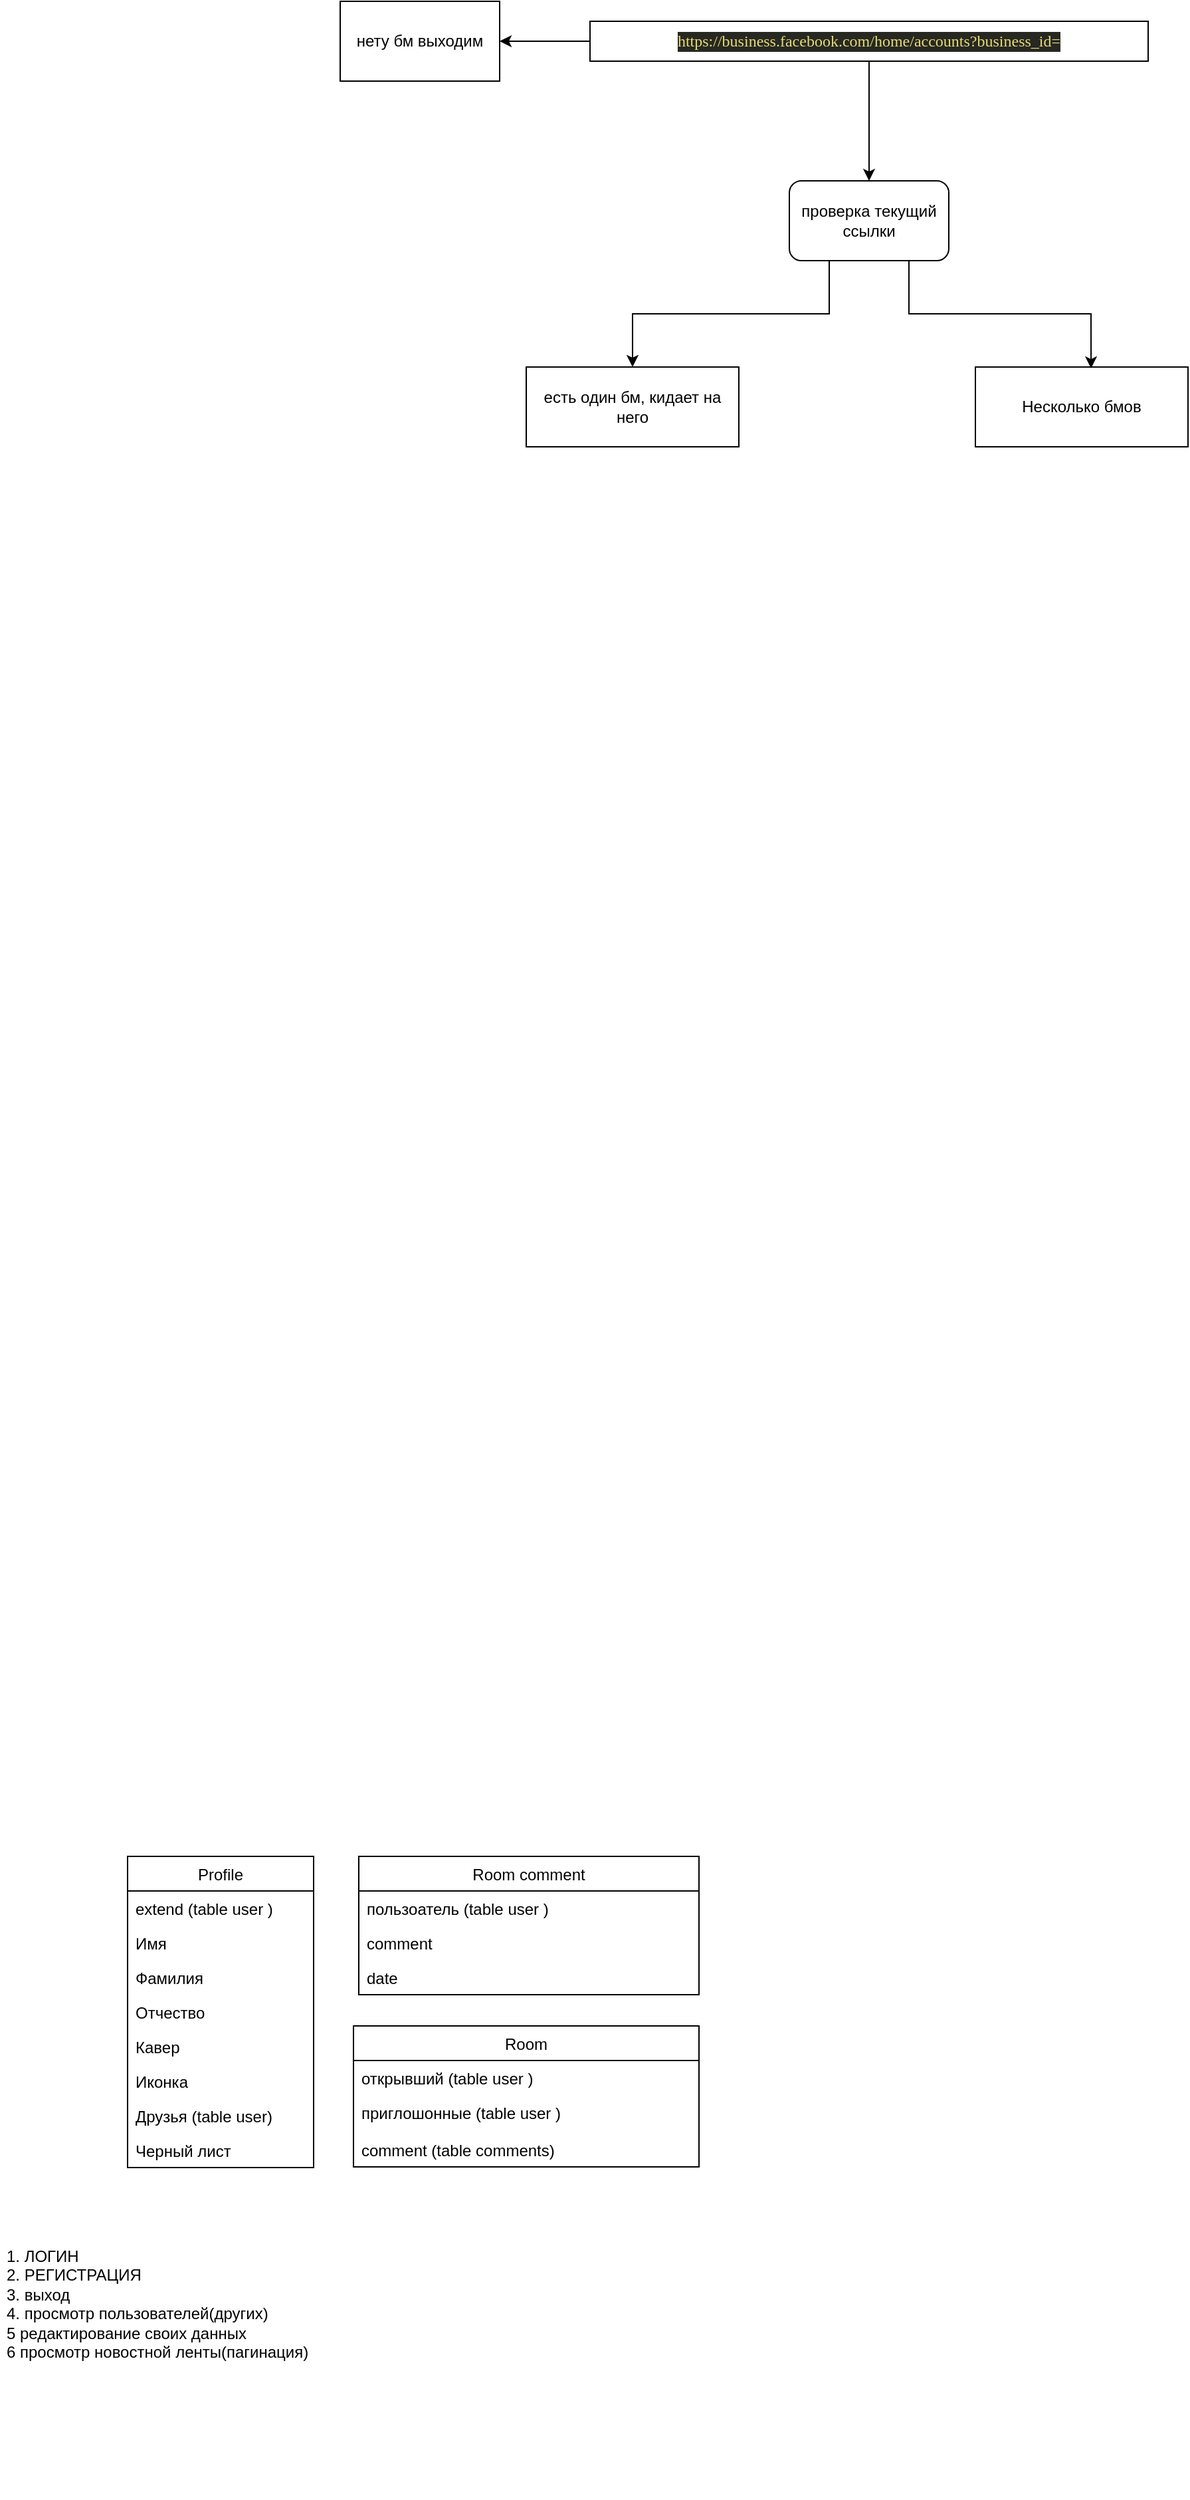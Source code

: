 <mxfile version="11.3.0" type="device" pages="1"><diagram id="rwrPzOME9Zzvw-65xcGP" name="Страница 1"><mxGraphModel dx="1648" dy="5489" grid="1" gridSize="10" guides="1" tooltips="1" connect="1" arrows="1" fold="1" page="1" pageScale="1" pageWidth="3300" pageHeight="4681" math="0" shadow="0"><root><mxCell id="0"/><mxCell id="1" parent="0"/><mxCell id="RH7HftoO3rv7T5KBTtEK-2" value="&lt;h1&gt;&lt;br&gt;&lt;/h1&gt;&lt;div&gt;1. ЛОГИН&lt;/div&gt;&lt;div&gt;2. РЕГИСТРАЦИЯ&lt;/div&gt;&lt;div&gt;3. выход&lt;/div&gt;&lt;div&gt;4. просмотр пользователей(других)&lt;/div&gt;&lt;div&gt;5 редактирование своих данных&lt;/div&gt;&lt;div&gt;6 просмотр новостной ленты(пагинация)&lt;/div&gt;&lt;div&gt;&lt;br&gt;&lt;/div&gt;" style="text;html=1;strokeColor=none;fillColor=none;spacing=5;spacingTop=-20;whiteSpace=wrap;overflow=hidden;rounded=0;" parent="1" vertex="1"><mxGeometry x="16" y="773" width="350" height="240" as="geometry"/></mxCell><mxCell id="RH7HftoO3rv7T5KBTtEK-6" value="Profile" style="swimlane;fontStyle=0;childLayout=stackLayout;horizontal=1;startSize=26;fillColor=none;horizontalStack=0;resizeParent=1;resizeParentMax=0;resizeLast=0;collapsible=1;marginBottom=0;" parent="1" vertex="1"><mxGeometry x="112" y="530" width="140" height="234" as="geometry"/></mxCell><mxCell id="RH7HftoO3rv7T5KBTtEK-7" value="extend (table user )" style="text;strokeColor=none;fillColor=none;align=left;verticalAlign=top;spacingLeft=4;spacingRight=4;overflow=hidden;rotatable=0;points=[[0,0.5],[1,0.5]];portConstraint=eastwest;" parent="RH7HftoO3rv7T5KBTtEK-6" vertex="1"><mxGeometry y="26" width="140" height="26" as="geometry"/></mxCell><mxCell id="RH7HftoO3rv7T5KBTtEK-13" value="Имя" style="text;strokeColor=none;fillColor=none;align=left;verticalAlign=top;spacingLeft=4;spacingRight=4;overflow=hidden;rotatable=0;points=[[0,0.5],[1,0.5]];portConstraint=eastwest;" parent="RH7HftoO3rv7T5KBTtEK-6" vertex="1"><mxGeometry y="52" width="140" height="26" as="geometry"/></mxCell><mxCell id="RH7HftoO3rv7T5KBTtEK-14" value="Фамилия" style="text;strokeColor=none;fillColor=none;align=left;verticalAlign=top;spacingLeft=4;spacingRight=4;overflow=hidden;rotatable=0;points=[[0,0.5],[1,0.5]];portConstraint=eastwest;" parent="RH7HftoO3rv7T5KBTtEK-6" vertex="1"><mxGeometry y="78" width="140" height="26" as="geometry"/></mxCell><mxCell id="RH7HftoO3rv7T5KBTtEK-16" value="Отчество" style="text;strokeColor=none;fillColor=none;align=left;verticalAlign=top;spacingLeft=4;spacingRight=4;overflow=hidden;rotatable=0;points=[[0,0.5],[1,0.5]];portConstraint=eastwest;" parent="RH7HftoO3rv7T5KBTtEK-6" vertex="1"><mxGeometry y="104" width="140" height="26" as="geometry"/></mxCell><mxCell id="RH7HftoO3rv7T5KBTtEK-19" value="Кавер" style="text;strokeColor=none;fillColor=none;align=left;verticalAlign=top;spacingLeft=4;spacingRight=4;overflow=hidden;rotatable=0;points=[[0,0.5],[1,0.5]];portConstraint=eastwest;" parent="RH7HftoO3rv7T5KBTtEK-6" vertex="1"><mxGeometry y="130" width="140" height="26" as="geometry"/></mxCell><mxCell id="RH7HftoO3rv7T5KBTtEK-21" value="Иконка" style="text;strokeColor=none;fillColor=none;align=left;verticalAlign=top;spacingLeft=4;spacingRight=4;overflow=hidden;rotatable=0;points=[[0,0.5],[1,0.5]];portConstraint=eastwest;" parent="RH7HftoO3rv7T5KBTtEK-6" vertex="1"><mxGeometry y="156" width="140" height="26" as="geometry"/></mxCell><mxCell id="RH7HftoO3rv7T5KBTtEK-18" value="Друзья (table user)" style="text;strokeColor=none;fillColor=none;align=left;verticalAlign=top;spacingLeft=4;spacingRight=4;overflow=hidden;rotatable=0;points=[[0,0.5],[1,0.5]];portConstraint=eastwest;" parent="RH7HftoO3rv7T5KBTtEK-6" vertex="1"><mxGeometry y="182" width="140" height="26" as="geometry"/></mxCell><mxCell id="RH7HftoO3rv7T5KBTtEK-17" value="Черный лист" style="text;strokeColor=none;fillColor=none;align=left;verticalAlign=top;spacingLeft=4;spacingRight=4;overflow=hidden;rotatable=0;points=[[0,0.5],[1,0.5]];portConstraint=eastwest;" parent="RH7HftoO3rv7T5KBTtEK-6" vertex="1"><mxGeometry y="208" width="140" height="26" as="geometry"/></mxCell><mxCell id="RH7HftoO3rv7T5KBTtEK-23" value="Room comment" style="swimlane;fontStyle=0;childLayout=stackLayout;horizontal=1;startSize=26;fillColor=none;horizontalStack=0;resizeParent=1;resizeParentMax=0;resizeLast=0;collapsible=1;marginBottom=0;" parent="1" vertex="1"><mxGeometry x="286" y="530" width="256" height="104" as="geometry"/></mxCell><mxCell id="RH7HftoO3rv7T5KBTtEK-33" value="пользоатель (table user )" style="text;strokeColor=none;fillColor=none;align=left;verticalAlign=top;spacingLeft=4;spacingRight=4;overflow=hidden;rotatable=0;points=[[0,0.5],[1,0.5]];portConstraint=eastwest;" parent="RH7HftoO3rv7T5KBTtEK-23" vertex="1"><mxGeometry y="26" width="256" height="26" as="geometry"/></mxCell><mxCell id="RH7HftoO3rv7T5KBTtEK-40" value="comment" style="text;strokeColor=none;fillColor=none;align=left;verticalAlign=top;spacingLeft=4;spacingRight=4;overflow=hidden;rotatable=0;points=[[0,0.5],[1,0.5]];portConstraint=eastwest;" parent="RH7HftoO3rv7T5KBTtEK-23" vertex="1"><mxGeometry y="52" width="256" height="26" as="geometry"/></mxCell><mxCell id="RH7HftoO3rv7T5KBTtEK-38" value="date" style="text;strokeColor=none;fillColor=none;align=left;verticalAlign=top;spacingLeft=4;spacingRight=4;overflow=hidden;rotatable=0;points=[[0,0.5],[1,0.5]];portConstraint=eastwest;" parent="RH7HftoO3rv7T5KBTtEK-23" vertex="1"><mxGeometry y="78" width="256" height="26" as="geometry"/></mxCell><mxCell id="PJ1XASwWRWep8ENc3xJL-1" value="Room" style="swimlane;fontStyle=0;childLayout=stackLayout;horizontal=1;startSize=26;fillColor=none;horizontalStack=0;resizeParent=1;resizeParentMax=0;resizeLast=0;collapsible=1;marginBottom=0;" vertex="1" parent="1"><mxGeometry x="282" y="657.5" width="260" height="106" as="geometry"/></mxCell><mxCell id="PJ1XASwWRWep8ENc3xJL-2" value="открывший (table user )" style="text;strokeColor=none;fillColor=none;align=left;verticalAlign=top;spacingLeft=4;spacingRight=4;overflow=hidden;rotatable=0;points=[[0,0.5],[1,0.5]];portConstraint=eastwest;" vertex="1" parent="PJ1XASwWRWep8ENc3xJL-1"><mxGeometry y="26" width="260" height="26" as="geometry"/></mxCell><mxCell id="PJ1XASwWRWep8ENc3xJL-3" value="приглошонные (table user )" style="text;strokeColor=none;fillColor=none;align=left;verticalAlign=top;spacingLeft=4;spacingRight=4;overflow=hidden;rotatable=0;points=[[0,0.5],[1,0.5]];portConstraint=eastwest;" vertex="1" parent="PJ1XASwWRWep8ENc3xJL-1"><mxGeometry y="52" width="260" height="28" as="geometry"/></mxCell><mxCell id="PJ1XASwWRWep8ENc3xJL-5" value="comment (table comments)" style="text;strokeColor=none;fillColor=none;align=left;verticalAlign=top;spacingLeft=4;spacingRight=4;overflow=hidden;rotatable=0;points=[[0,0.5],[1,0.5]];portConstraint=eastwest;" vertex="1" parent="PJ1XASwWRWep8ENc3xJL-1"><mxGeometry y="80" width="260" height="26" as="geometry"/></mxCell><mxCell id="PJ1XASwWRWep8ENc3xJL-14" style="edgeStyle=orthogonalEdgeStyle;rounded=0;orthogonalLoop=1;jettySize=auto;html=1;exitX=0;exitY=0.5;exitDx=0;exitDy=0;entryX=1;entryY=0.5;entryDx=0;entryDy=0;" edge="1" parent="1" source="PJ1XASwWRWep8ENc3xJL-7" target="PJ1XASwWRWep8ENc3xJL-8"><mxGeometry relative="1" as="geometry"/></mxCell><mxCell id="PJ1XASwWRWep8ENc3xJL-18" style="edgeStyle=orthogonalEdgeStyle;rounded=0;orthogonalLoop=1;jettySize=auto;html=1;exitX=0.5;exitY=1;exitDx=0;exitDy=0;entryX=0.5;entryY=0;entryDx=0;entryDy=0;" edge="1" parent="1" source="PJ1XASwWRWep8ENc3xJL-7" target="PJ1XASwWRWep8ENc3xJL-15"><mxGeometry relative="1" as="geometry"/></mxCell><mxCell id="PJ1XASwWRWep8ENc3xJL-7" value="&lt;pre style=&quot;background-color: #272822 ; color: #f8f8f2 ; font-family: &amp;#34;consolas&amp;#34; ; font-size: 9 8pt&quot;&gt;&lt;span style=&quot;color: #e6db74&quot;&gt;https://business.facebook.com/home/accounts?business_id=&lt;/span&gt;&lt;/pre&gt;" style="rounded=0;whiteSpace=wrap;html=1;" vertex="1" parent="1"><mxGeometry x="460" y="-850" width="420" height="30" as="geometry"/></mxCell><mxCell id="PJ1XASwWRWep8ENc3xJL-8" value="нету бм выходим" style="rounded=0;whiteSpace=wrap;html=1;" vertex="1" parent="1"><mxGeometry x="272" y="-865" width="120" height="60" as="geometry"/></mxCell><mxCell id="PJ1XASwWRWep8ENc3xJL-10" value="есть один бм, кидает на него" style="rounded=0;whiteSpace=wrap;html=1;" vertex="1" parent="1"><mxGeometry x="412" y="-590" width="160" height="60" as="geometry"/></mxCell><mxCell id="PJ1XASwWRWep8ENc3xJL-12" value="Несколько бмов" style="rounded=0;whiteSpace=wrap;html=1;" vertex="1" parent="1"><mxGeometry x="750" y="-590" width="160" height="60" as="geometry"/></mxCell><mxCell id="PJ1XASwWRWep8ENc3xJL-16" style="edgeStyle=orthogonalEdgeStyle;rounded=0;orthogonalLoop=1;jettySize=auto;html=1;exitX=0.25;exitY=1;exitDx=0;exitDy=0;" edge="1" parent="1" source="PJ1XASwWRWep8ENc3xJL-15" target="PJ1XASwWRWep8ENc3xJL-10"><mxGeometry relative="1" as="geometry"/></mxCell><mxCell id="PJ1XASwWRWep8ENc3xJL-17" style="edgeStyle=orthogonalEdgeStyle;rounded=0;orthogonalLoop=1;jettySize=auto;html=1;exitX=0.75;exitY=1;exitDx=0;exitDy=0;entryX=0.544;entryY=0.017;entryDx=0;entryDy=0;entryPerimeter=0;" edge="1" parent="1" source="PJ1XASwWRWep8ENc3xJL-15" target="PJ1XASwWRWep8ENc3xJL-12"><mxGeometry relative="1" as="geometry"/></mxCell><mxCell id="PJ1XASwWRWep8ENc3xJL-15" value="проверка текущий ссылки" style="rounded=1;whiteSpace=wrap;html=1;" vertex="1" parent="1"><mxGeometry x="610" y="-730" width="120" height="60" as="geometry"/></mxCell></root></mxGraphModel></diagram></mxfile>
